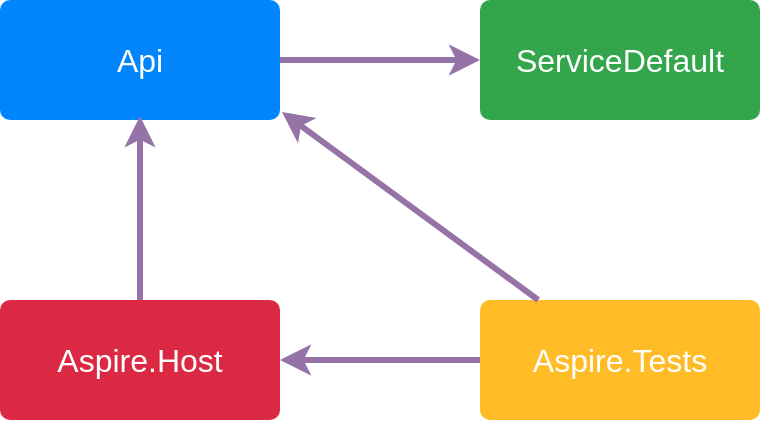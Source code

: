 <mxfile version="24.7.8">
  <diagram name="Page-1" id="lPCHbGSc73fAoeuRLA7T">
    <mxGraphModel dx="1914" dy="1450" grid="1" gridSize="10" guides="1" tooltips="1" connect="1" arrows="1" fold="1" page="1" pageScale="1" pageWidth="827" pageHeight="1169" math="0" shadow="0">
      <root>
        <mxCell id="0" />
        <mxCell id="1" parent="0" />
        <mxCell id="ngI4hIsHNH8qkKIlw3m5-6" style="edgeStyle=orthogonalEdgeStyle;rounded=0;orthogonalLoop=1;jettySize=auto;html=1;fillColor=#e1d5e7;strokeColor=#9673a6;strokeWidth=3;" edge="1" parent="1" source="ngI4hIsHNH8qkKIlw3m5-2" target="ngI4hIsHNH8qkKIlw3m5-3">
          <mxGeometry relative="1" as="geometry" />
        </mxCell>
        <mxCell id="ngI4hIsHNH8qkKIlw3m5-2" value="Api" style="html=1;shadow=0;dashed=0;shape=mxgraph.bootstrap.rrect;rSize=5;strokeColor=none;strokeWidth=1;fillColor=#0085FC;fontColor=#FFFFFF;whiteSpace=wrap;align=center;verticalAlign=middle;spacingLeft=0;fontStyle=0;fontSize=16;spacing=5;" vertex="1" parent="1">
          <mxGeometry x="190" y="290" width="140" height="60" as="geometry" />
        </mxCell>
        <mxCell id="ngI4hIsHNH8qkKIlw3m5-3" value="ServiceDefault" style="html=1;shadow=0;dashed=0;shape=mxgraph.bootstrap.rrect;rSize=5;strokeColor=none;strokeWidth=1;fillColor=#33A64C;fontColor=#FFFFFF;whiteSpace=wrap;align=center;verticalAlign=middle;spacingLeft=0;fontStyle=0;fontSize=16;spacing=5;" vertex="1" parent="1">
          <mxGeometry x="430" y="290" width="140" height="60" as="geometry" />
        </mxCell>
        <mxCell id="ngI4hIsHNH8qkKIlw3m5-4" value="Aspire.Host" style="html=1;shadow=0;dashed=0;shape=mxgraph.bootstrap.rrect;rSize=5;strokeColor=none;strokeWidth=1;fillColor=#DB2843;fontColor=#FFFFFF;whiteSpace=wrap;align=center;verticalAlign=middle;spacingLeft=0;fontStyle=0;fontSize=16;spacing=5;" vertex="1" parent="1">
          <mxGeometry x="190" y="440" width="140" height="60" as="geometry" />
        </mxCell>
        <mxCell id="ngI4hIsHNH8qkKIlw3m5-8" style="edgeStyle=orthogonalEdgeStyle;rounded=0;orthogonalLoop=1;jettySize=auto;html=1;fillColor=#e1d5e7;strokeColor=#9673a6;strokeWidth=3;" edge="1" parent="1" source="ngI4hIsHNH8qkKIlw3m5-5" target="ngI4hIsHNH8qkKIlw3m5-4">
          <mxGeometry relative="1" as="geometry" />
        </mxCell>
        <mxCell id="ngI4hIsHNH8qkKIlw3m5-5" value="Aspire.Tests" style="html=1;shadow=0;dashed=0;shape=mxgraph.bootstrap.rrect;rSize=5;strokeColor=none;strokeWidth=1;fillColor=#FFBC26;fontColor=#FFFFFF;whiteSpace=wrap;align=center;verticalAlign=middle;spacingLeft=0;fontStyle=0;fontSize=16;spacing=5;" vertex="1" parent="1">
          <mxGeometry x="430" y="440" width="140" height="60" as="geometry" />
        </mxCell>
        <mxCell id="ngI4hIsHNH8qkKIlw3m5-7" style="edgeStyle=orthogonalEdgeStyle;rounded=0;orthogonalLoop=1;jettySize=auto;html=1;entryX=0.5;entryY=0.967;entryDx=0;entryDy=0;entryPerimeter=0;strokeWidth=3;fillColor=#e1d5e7;strokeColor=#9673a6;" edge="1" parent="1" source="ngI4hIsHNH8qkKIlw3m5-4" target="ngI4hIsHNH8qkKIlw3m5-2">
          <mxGeometry relative="1" as="geometry" />
        </mxCell>
        <mxCell id="ngI4hIsHNH8qkKIlw3m5-9" style="rounded=0;orthogonalLoop=1;jettySize=auto;html=1;entryX=1.007;entryY=0.933;entryDx=0;entryDy=0;entryPerimeter=0;strokeWidth=3;fillColor=#e1d5e7;strokeColor=#9673a6;" edge="1" parent="1" source="ngI4hIsHNH8qkKIlw3m5-5" target="ngI4hIsHNH8qkKIlw3m5-2">
          <mxGeometry relative="1" as="geometry" />
        </mxCell>
      </root>
    </mxGraphModel>
  </diagram>
</mxfile>
